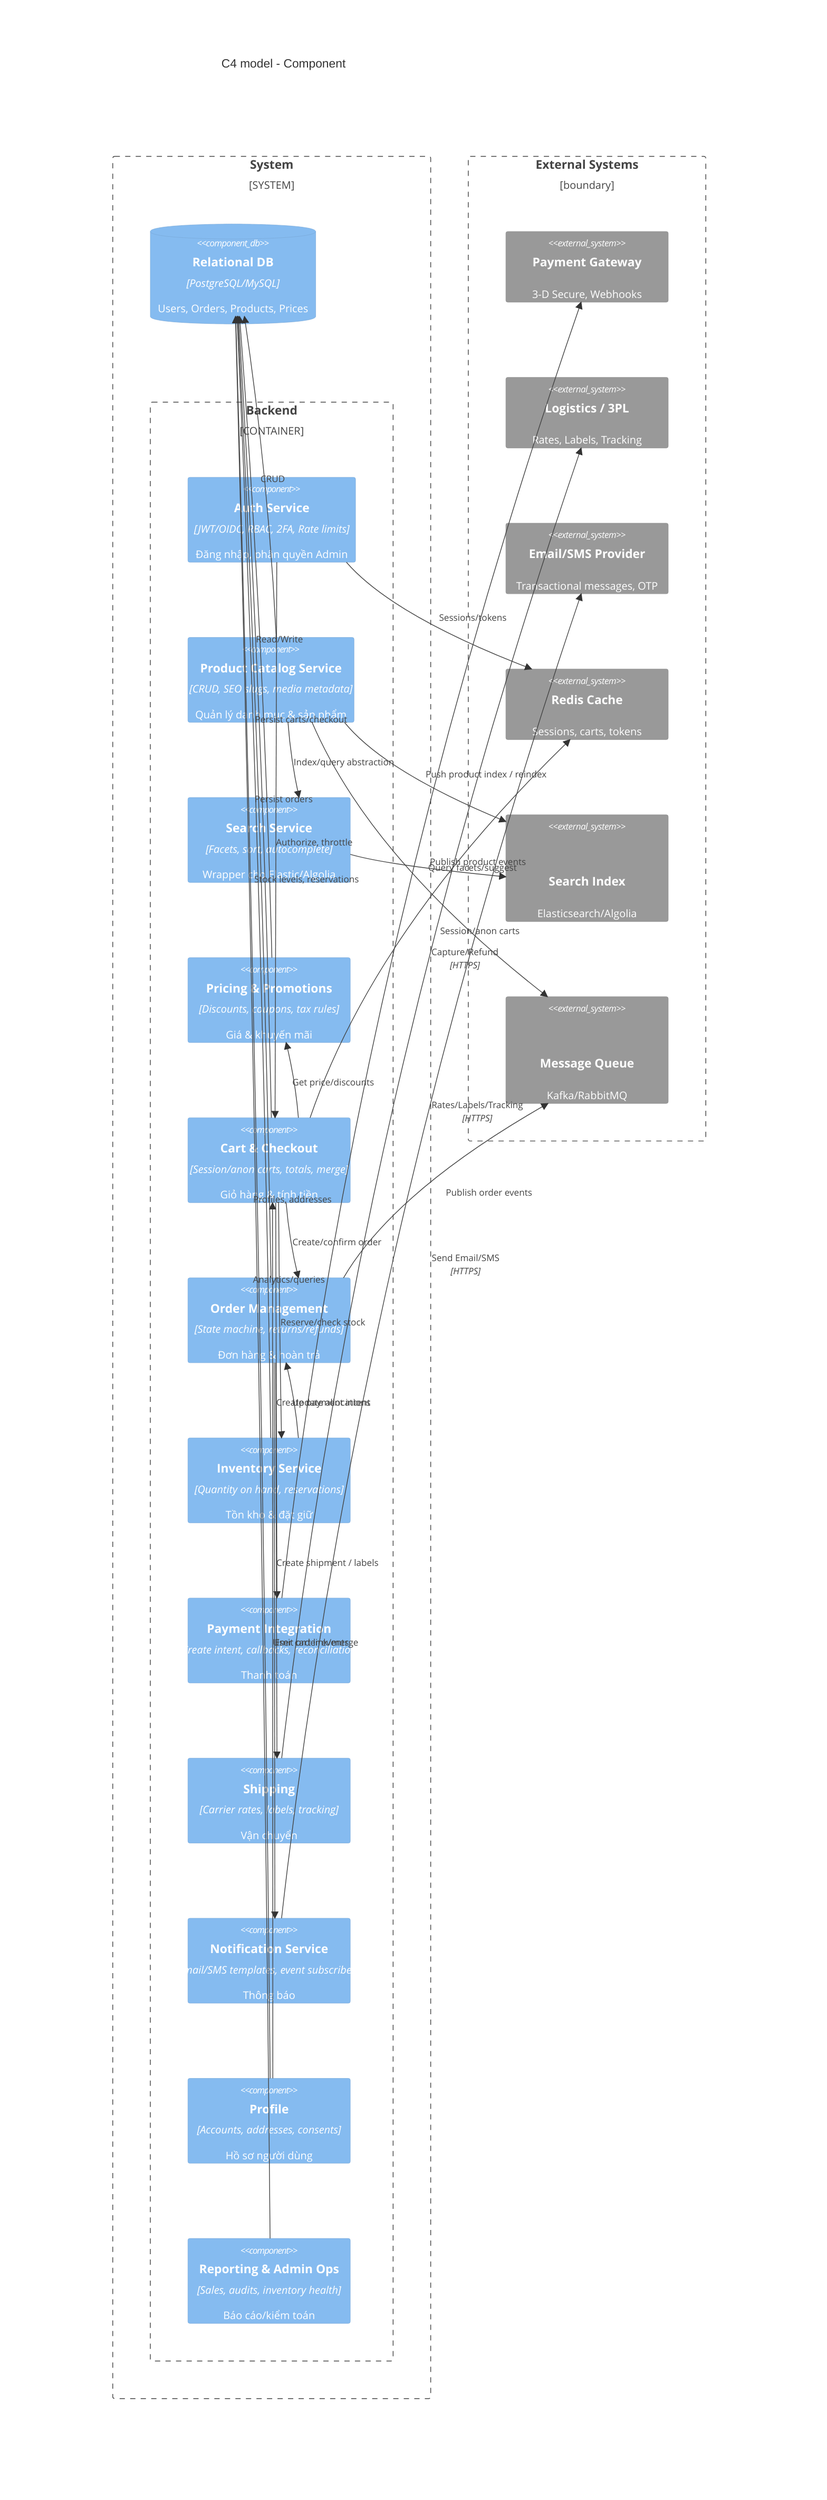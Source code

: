 C4Component
title C4 model - Component

System_Boundary(sys, "System") {

  Container_Boundary(be, "Backend") {
    Component(auth, "Auth Service", "JWT/OIDC, RBAC, 2FA, Rate limits", "Đăng nhập, phân quyền Admin")
    Component(catalog, "Product Catalog Service", "CRUD, SEO slugs, media metadata", "Quản lý danh mục & sản phẩm")
    Component(searchsvc, "Search Service", "Facets, sort, autocomplete", "Wrapper cho Elastic/Algolia")
    Component(pricing, "Pricing & Promotions", "Discounts, coupons, tax rules", "Giá & khuyến mãi")
    Component(cart, "Cart & Checkout", "Session/anon carts, totals, merge", "Giỏ hàng & tính tiền")
    Component(order, "Order Management", "State machine, returns/refunds", "Đơn hàng & hoàn trả")
    Component(inventory, "Inventory Service", "Quantity on hand, reservations", "Tồn kho & đặt giữ")
    Component(payment, "Payment Integration", "Create intent, callbacks, reconciliation", "Thanh toán")
    Component(shipping, "Shipping", "Carrier rates, labels, tracking", "Vận chuyển")
    Component(notify, "Notification Service", "Email/SMS templates, event subscribers", "Thông báo")
    Component(user, "Profile", "Accounts, addresses, consents", "Hồ sơ người dùng")
    Component(report, "Reporting & Admin Ops", "Sales, audits, inventory health", "Báo cáo/kiểm toán")
  }
 
  ComponentDb(db, "Relational DB", "PostgreSQL/MySQL", "Users, Orders, Products, Prices")
}

Boundary(ext, "External Systems", "boundary") {
  System_Ext(paygw, "Payment Gateway", "3-D Secure, Webhooks")
  System_Ext(ship3pl, "Logistics / 3PL", "Rates, Labels, Tracking")
  System_Ext(emailsms, "Email/SMS Provider", "Transactional messages, OTP")

  System_Ext(cache, "Redis Cache", "Sessions, carts, tokens")
  System_Ext(searchIndex, "Search Index", "Elasticsearch/Algolia", "Full-text, facets, autocomplete")
  System_Ext(mq, "Message Queue", "Kafka/RabbitMQ", "Async events & jobs")
}

%% Relationships
Rel(auth, cart, "Authorize, throttle")
Rel(catalog, searchsvc, "Index/query abstraction")
Rel(catalog, searchIndex, "Push product index / reindex")
Rel(catalog, mq, "Publish product events")
Rel(cart, pricing, "Get price/discounts")
Rel(cart, inventory, "Reserve/check stock")
Rel(cart, payment, "Create payment intent")
Rel(cart, order, "Create/confirm order")
Rel(order, notify, "Emit order events")
Rel(order, shipping, "Create shipment / labels")
Rel(inventory, order, "Update allocations")
Rel(payment, paygw, "Capture/Refund", "HTTPS")
Rel(shipping, ship3pl, "Rates/Labels/Tracking", "HTTPS")
Rel(notify, emailsms, "Send Email/SMS", "HTTPS")
Rel(user, cart, "User cart link/merge")

Rel(catalog, db, "CRUD")
Rel(pricing, db, "Read/Write")
Rel(cart, db, "Persist carts/checkout")
Rel(order, db, "Persist orders")
Rel(inventory, db, "Stock levels, reservations")
Rel(user, db, "Profiles, addresses")
Rel(report, db, "Analytics/queries")

Rel(auth, cache, "Sessions/tokens")
Rel(cart, cache, "Session/anon carts")

Rel(searchsvc, searchIndex, "Query facets/suggest")
Rel(order, mq, "Publish order events")

UpdateLayoutConfig($c4BoundaryInRow="2", $c4ShapeInRow="4")